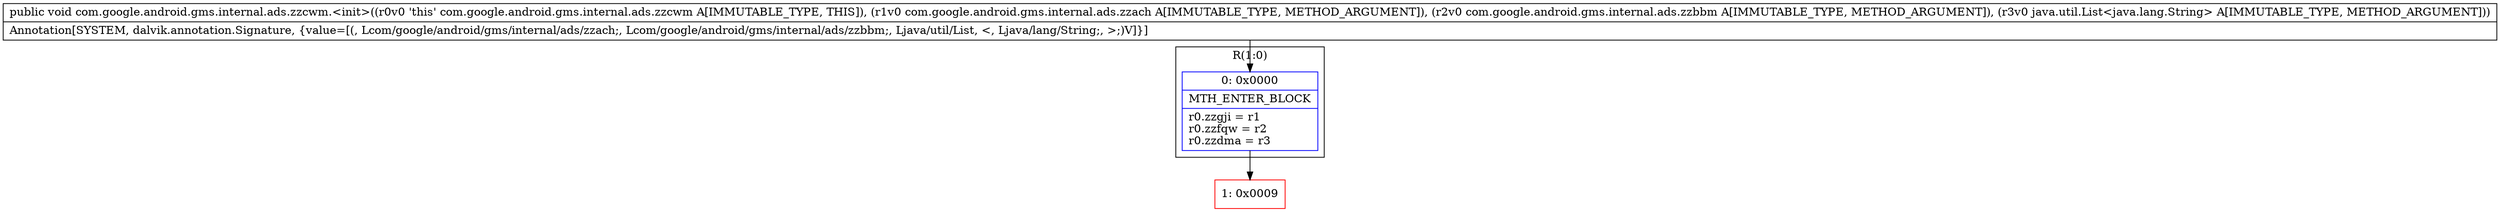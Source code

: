 digraph "CFG forcom.google.android.gms.internal.ads.zzcwm.\<init\>(Lcom\/google\/android\/gms\/internal\/ads\/zzach;Lcom\/google\/android\/gms\/internal\/ads\/zzbbm;Ljava\/util\/List;)V" {
subgraph cluster_Region_2017534942 {
label = "R(1:0)";
node [shape=record,color=blue];
Node_0 [shape=record,label="{0\:\ 0x0000|MTH_ENTER_BLOCK\l|r0.zzgji = r1\lr0.zzfqw = r2\lr0.zzdma = r3\l}"];
}
Node_1 [shape=record,color=red,label="{1\:\ 0x0009}"];
MethodNode[shape=record,label="{public void com.google.android.gms.internal.ads.zzcwm.\<init\>((r0v0 'this' com.google.android.gms.internal.ads.zzcwm A[IMMUTABLE_TYPE, THIS]), (r1v0 com.google.android.gms.internal.ads.zzach A[IMMUTABLE_TYPE, METHOD_ARGUMENT]), (r2v0 com.google.android.gms.internal.ads.zzbbm A[IMMUTABLE_TYPE, METHOD_ARGUMENT]), (r3v0 java.util.List\<java.lang.String\> A[IMMUTABLE_TYPE, METHOD_ARGUMENT]))  | Annotation[SYSTEM, dalvik.annotation.Signature, \{value=[(, Lcom\/google\/android\/gms\/internal\/ads\/zzach;, Lcom\/google\/android\/gms\/internal\/ads\/zzbbm;, Ljava\/util\/List, \<, Ljava\/lang\/String;, \>;)V]\}]\l}"];
MethodNode -> Node_0;
Node_0 -> Node_1;
}

